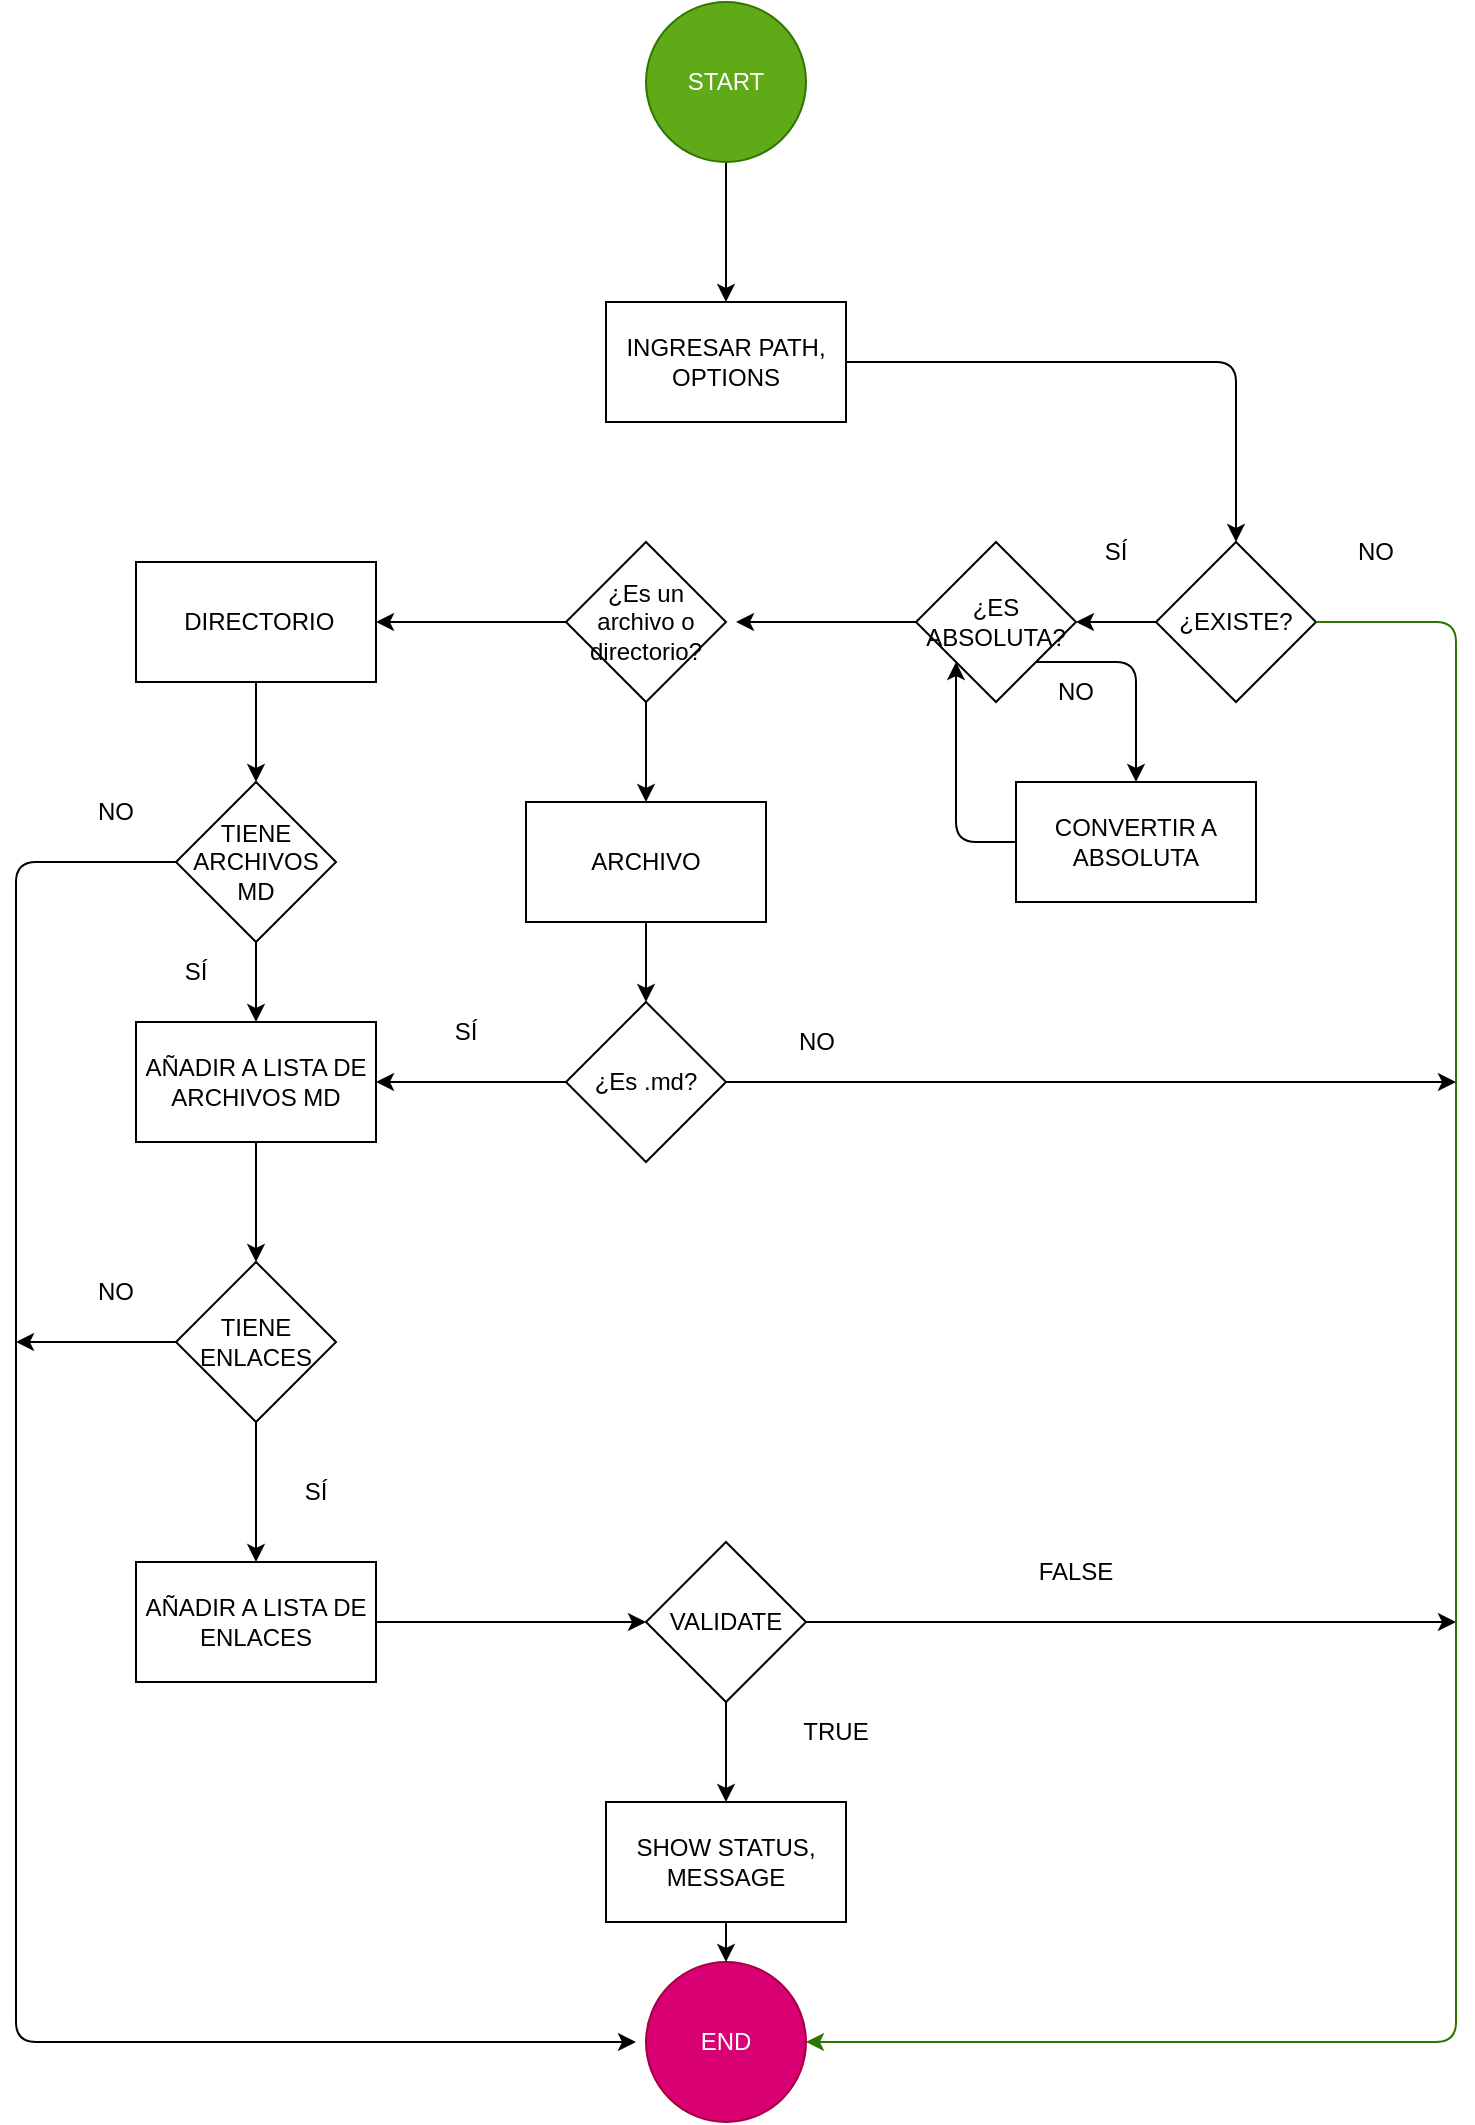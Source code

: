 <mxfile>
    <diagram id="zmGJRE-j2xn1I07ATu0l" name="Page-1">
        <mxGraphModel dx="884" dy="1376" grid="1" gridSize="10" guides="1" tooltips="1" connect="1" arrows="1" fold="1" page="1" pageScale="1" pageWidth="850" pageHeight="1100" background="none" math="0" shadow="0">
            <root>
                <mxCell id="0"/>
                <mxCell id="1" parent="0"/>
                <mxCell id="2" value="END" style="ellipse;whiteSpace=wrap;html=1;aspect=fixed;fillColor=#d80073;fontColor=#ffffff;strokeColor=#A50040;" parent="1" vertex="1">
                    <mxGeometry x="385" y="1010" width="80" height="80" as="geometry"/>
                </mxCell>
                <mxCell id="10" value="" style="edgeStyle=none;html=1;" parent="1" source="3" target="5" edge="1">
                    <mxGeometry relative="1" as="geometry"/>
                </mxCell>
                <mxCell id="3" value="START" style="ellipse;whiteSpace=wrap;html=1;aspect=fixed;fillColor=#60a917;fontColor=#ffffff;strokeColor=#2D7600;" parent="1" vertex="1">
                    <mxGeometry x="385" y="30" width="80" height="80" as="geometry"/>
                </mxCell>
                <mxCell id="9" value="" style="edgeStyle=none;html=1;exitX=1;exitY=0.5;exitDx=0;exitDy=0;" parent="1" source="5" target="7" edge="1">
                    <mxGeometry relative="1" as="geometry">
                        <Array as="points">
                            <mxPoint x="680" y="210"/>
                        </Array>
                    </mxGeometry>
                </mxCell>
                <mxCell id="5" value="INGRESAR PATH, OPTIONS" style="rounded=0;whiteSpace=wrap;html=1;" parent="1" vertex="1">
                    <mxGeometry x="365" y="180" width="120" height="60" as="geometry"/>
                </mxCell>
                <mxCell id="47" value="" style="edgeStyle=none;html=1;entryX=0;entryY=1;entryDx=0;entryDy=0;exitX=0;exitY=0.5;exitDx=0;exitDy=0;" parent="1" source="6" target="13" edge="1">
                    <mxGeometry relative="1" as="geometry">
                        <Array as="points">
                            <mxPoint x="540" y="450"/>
                            <mxPoint x="540" y="380"/>
                        </Array>
                    </mxGeometry>
                </mxCell>
                <mxCell id="6" value="CONVERTIR A ABSOLUTA" style="rounded=0;whiteSpace=wrap;html=1;" parent="1" vertex="1">
                    <mxGeometry x="570" y="420" width="120" height="60" as="geometry"/>
                </mxCell>
                <mxCell id="14" value="" style="edgeStyle=none;html=1;" parent="1" source="7" target="13" edge="1">
                    <mxGeometry relative="1" as="geometry"/>
                </mxCell>
                <mxCell id="7" value="¿EXISTE?" style="rhombus;whiteSpace=wrap;html=1;" parent="1" vertex="1">
                    <mxGeometry x="640" y="300" width="80" height="80" as="geometry"/>
                </mxCell>
                <mxCell id="11" value="" style="endArrow=classic;html=1;exitX=1;exitY=0.5;exitDx=0;exitDy=0;entryX=1;entryY=0.5;entryDx=0;entryDy=0;fillColor=#60a917;strokeColor=#2D7600;" parent="1" source="7" target="2" edge="1">
                    <mxGeometry width="50" height="50" relative="1" as="geometry">
                        <mxPoint x="380" y="360" as="sourcePoint"/>
                        <mxPoint x="760" y="770" as="targetPoint"/>
                        <Array as="points">
                            <mxPoint x="790" y="340"/>
                            <mxPoint x="790" y="1050"/>
                        </Array>
                    </mxGeometry>
                </mxCell>
                <mxCell id="12" value="NO" style="text;html=1;strokeColor=none;fillColor=none;align=center;verticalAlign=middle;whiteSpace=wrap;rounded=0;" parent="1" vertex="1">
                    <mxGeometry x="720" y="290" width="60" height="30" as="geometry"/>
                </mxCell>
                <mxCell id="20" value="" style="edgeStyle=none;html=1;" parent="1" source="13" edge="1">
                    <mxGeometry relative="1" as="geometry">
                        <mxPoint x="430" y="340" as="targetPoint"/>
                    </mxGeometry>
                </mxCell>
                <mxCell id="46" value="" style="edgeStyle=none;html=1;entryX=0.5;entryY=0;entryDx=0;entryDy=0;exitX=1;exitY=1;exitDx=0;exitDy=0;" parent="1" source="13" target="6" edge="1">
                    <mxGeometry relative="1" as="geometry">
                        <Array as="points">
                            <mxPoint x="630" y="360"/>
                        </Array>
                    </mxGeometry>
                </mxCell>
                <mxCell id="13" value="¿ES ABSOLUTA?" style="rhombus;whiteSpace=wrap;html=1;" parent="1" vertex="1">
                    <mxGeometry x="520" y="300" width="80" height="80" as="geometry"/>
                </mxCell>
                <mxCell id="15" value="SÍ" style="text;html=1;strokeColor=none;fillColor=none;align=center;verticalAlign=middle;whiteSpace=wrap;rounded=0;" parent="1" vertex="1">
                    <mxGeometry x="590" y="290" width="60" height="30" as="geometry"/>
                </mxCell>
                <mxCell id="29" value="" style="edgeStyle=none;html=1;" parent="1" source="18" target="28" edge="1">
                    <mxGeometry relative="1" as="geometry"/>
                </mxCell>
                <mxCell id="18" value="AÑADIR A LISTA DE ARCHIVOS MD" style="rounded=0;whiteSpace=wrap;html=1;" parent="1" vertex="1">
                    <mxGeometry x="130" y="540" width="120" height="60" as="geometry"/>
                </mxCell>
                <mxCell id="22" value="" style="edgeStyle=none;html=1;" parent="1" source="19" target="21" edge="1">
                    <mxGeometry relative="1" as="geometry"/>
                </mxCell>
                <mxCell id="19" value="&amp;nbsp;DIRECTORIO" style="whiteSpace=wrap;html=1;" parent="1" vertex="1">
                    <mxGeometry x="130" y="310" width="120" height="60" as="geometry"/>
                </mxCell>
                <mxCell id="27" value="" style="edgeStyle=none;html=1;" parent="1" source="21" target="18" edge="1">
                    <mxGeometry relative="1" as="geometry"/>
                </mxCell>
                <mxCell id="21" value="TIENE ARCHIVOS MD" style="rhombus;whiteSpace=wrap;html=1;" parent="1" vertex="1">
                    <mxGeometry x="150" y="420" width="80" height="80" as="geometry"/>
                </mxCell>
                <mxCell id="23" value="" style="endArrow=classic;html=1;exitX=0;exitY=0.5;exitDx=0;exitDy=0;" parent="1" source="21" edge="1">
                    <mxGeometry width="50" height="50" relative="1" as="geometry">
                        <mxPoint x="380" y="610" as="sourcePoint"/>
                        <mxPoint x="380" y="1050" as="targetPoint"/>
                        <Array as="points">
                            <mxPoint x="70" y="460"/>
                            <mxPoint x="70" y="1050"/>
                        </Array>
                    </mxGeometry>
                </mxCell>
                <mxCell id="24" value="NO" style="text;html=1;strokeColor=none;fillColor=none;align=center;verticalAlign=middle;whiteSpace=wrap;rounded=0;" parent="1" vertex="1">
                    <mxGeometry x="90" y="420" width="60" height="30" as="geometry"/>
                </mxCell>
                <mxCell id="26" value="SÍ" style="text;html=1;strokeColor=none;fillColor=none;align=center;verticalAlign=middle;whiteSpace=wrap;rounded=0;" parent="1" vertex="1">
                    <mxGeometry x="130" y="500" width="60" height="30" as="geometry"/>
                </mxCell>
                <mxCell id="34" value="" style="edgeStyle=none;html=1;" parent="1" source="28" target="33" edge="1">
                    <mxGeometry relative="1" as="geometry"/>
                </mxCell>
                <mxCell id="28" value="TIENE ENLACES" style="rhombus;whiteSpace=wrap;html=1;" parent="1" vertex="1">
                    <mxGeometry x="150" y="660" width="80" height="80" as="geometry"/>
                </mxCell>
                <mxCell id="30" value="" style="endArrow=classic;html=1;exitX=0;exitY=0.5;exitDx=0;exitDy=0;" parent="1" source="28" edge="1">
                    <mxGeometry width="50" height="50" relative="1" as="geometry">
                        <mxPoint x="380" y="770" as="sourcePoint"/>
                        <mxPoint x="70" y="700" as="targetPoint"/>
                    </mxGeometry>
                </mxCell>
                <mxCell id="31" value="NO" style="text;html=1;strokeColor=none;fillColor=none;align=center;verticalAlign=middle;whiteSpace=wrap;rounded=0;" parent="1" vertex="1">
                    <mxGeometry x="90" y="660" width="60" height="30" as="geometry"/>
                </mxCell>
                <mxCell id="32" value="SÍ" style="text;html=1;strokeColor=none;fillColor=none;align=center;verticalAlign=middle;whiteSpace=wrap;rounded=0;" parent="1" vertex="1">
                    <mxGeometry x="190" y="760" width="60" height="30" as="geometry"/>
                </mxCell>
                <mxCell id="36" style="edgeStyle=none;html=1;entryX=0;entryY=0.5;entryDx=0;entryDy=0;" parent="1" source="33" target="35" edge="1">
                    <mxGeometry relative="1" as="geometry"/>
                </mxCell>
                <mxCell id="33" value="AÑADIR A LISTA DE ENLACES" style="rounded=0;whiteSpace=wrap;html=1;" parent="1" vertex="1">
                    <mxGeometry x="130" y="810" width="120" height="60" as="geometry"/>
                </mxCell>
                <mxCell id="37" style="edgeStyle=none;html=1;" parent="1" source="35" edge="1">
                    <mxGeometry relative="1" as="geometry">
                        <mxPoint x="790" y="840" as="targetPoint"/>
                    </mxGeometry>
                </mxCell>
                <mxCell id="40" value="" style="edgeStyle=none;html=1;" parent="1" source="35" target="39" edge="1">
                    <mxGeometry relative="1" as="geometry"/>
                </mxCell>
                <mxCell id="35" value="VALIDATE" style="rhombus;whiteSpace=wrap;html=1;" parent="1" vertex="1">
                    <mxGeometry x="385" y="800" width="80" height="80" as="geometry"/>
                </mxCell>
                <mxCell id="38" value="FALSE" style="text;html=1;strokeColor=none;fillColor=none;align=center;verticalAlign=middle;whiteSpace=wrap;rounded=0;" parent="1" vertex="1">
                    <mxGeometry x="570" y="800" width="60" height="30" as="geometry"/>
                </mxCell>
                <mxCell id="42" value="" style="edgeStyle=none;html=1;" parent="1" source="39" target="2" edge="1">
                    <mxGeometry relative="1" as="geometry"/>
                </mxCell>
                <mxCell id="39" value="SHOW STATUS, MESSAGE" style="rounded=0;whiteSpace=wrap;html=1;" parent="1" vertex="1">
                    <mxGeometry x="365" y="930" width="120" height="60" as="geometry"/>
                </mxCell>
                <mxCell id="41" value="TRUE" style="text;html=1;strokeColor=none;fillColor=none;align=center;verticalAlign=middle;whiteSpace=wrap;rounded=0;" parent="1" vertex="1">
                    <mxGeometry x="450" y="880" width="60" height="30" as="geometry"/>
                </mxCell>
                <mxCell id="43" value="NO" style="text;html=1;strokeColor=none;fillColor=none;align=center;verticalAlign=middle;whiteSpace=wrap;rounded=0;" parent="1" vertex="1">
                    <mxGeometry x="570" y="360" width="60" height="30" as="geometry"/>
                </mxCell>
                <mxCell id="50" value="" style="edgeStyle=none;html=1;" parent="1" source="49" target="19" edge="1">
                    <mxGeometry relative="1" as="geometry"/>
                </mxCell>
                <mxCell id="52" value="" style="edgeStyle=none;html=1;" parent="1" source="49" target="51" edge="1">
                    <mxGeometry relative="1" as="geometry"/>
                </mxCell>
                <mxCell id="49" value="¿Es un archivo o directorio?" style="rhombus;whiteSpace=wrap;html=1;" parent="1" vertex="1">
                    <mxGeometry x="345" y="300" width="80" height="80" as="geometry"/>
                </mxCell>
                <mxCell id="55" value="" style="edgeStyle=none;html=1;" parent="1" source="51" target="54" edge="1">
                    <mxGeometry relative="1" as="geometry"/>
                </mxCell>
                <mxCell id="51" value="ARCHIVO" style="rounded=1;whiteSpace=wrap;html=1;arcSize=0;" parent="1" vertex="1">
                    <mxGeometry x="325" y="430" width="120" height="60" as="geometry"/>
                </mxCell>
                <mxCell id="54" value="¿Es .md?" style="rhombus;whiteSpace=wrap;html=1;" parent="1" vertex="1">
                    <mxGeometry x="345" y="530" width="80" height="80" as="geometry"/>
                </mxCell>
                <mxCell id="56" value="" style="endArrow=classic;html=1;exitX=0;exitY=0.5;exitDx=0;exitDy=0;entryX=1;entryY=0.5;entryDx=0;entryDy=0;" parent="1" source="54" target="18" edge="1">
                    <mxGeometry width="50" height="50" relative="1" as="geometry">
                        <mxPoint x="390" y="730" as="sourcePoint"/>
                        <mxPoint x="440" y="680" as="targetPoint"/>
                    </mxGeometry>
                </mxCell>
                <mxCell id="57" value="" style="endArrow=classic;html=1;exitX=1;exitY=0.5;exitDx=0;exitDy=0;" parent="1" source="54" edge="1">
                    <mxGeometry width="50" height="50" relative="1" as="geometry">
                        <mxPoint x="430" y="570" as="sourcePoint"/>
                        <mxPoint x="790" y="570" as="targetPoint"/>
                    </mxGeometry>
                </mxCell>
                <mxCell id="58" value="SÍ" style="text;html=1;strokeColor=none;fillColor=none;align=center;verticalAlign=middle;whiteSpace=wrap;rounded=0;" parent="1" vertex="1">
                    <mxGeometry x="265" y="530" width="60" height="30" as="geometry"/>
                </mxCell>
                <mxCell id="59" value="NO" style="text;html=1;align=center;verticalAlign=middle;resizable=0;points=[];autosize=1;strokeColor=none;fillColor=none;" parent="1" vertex="1">
                    <mxGeometry x="450" y="535" width="40" height="30" as="geometry"/>
                </mxCell>
            </root>
        </mxGraphModel>
    </diagram>
</mxfile>
